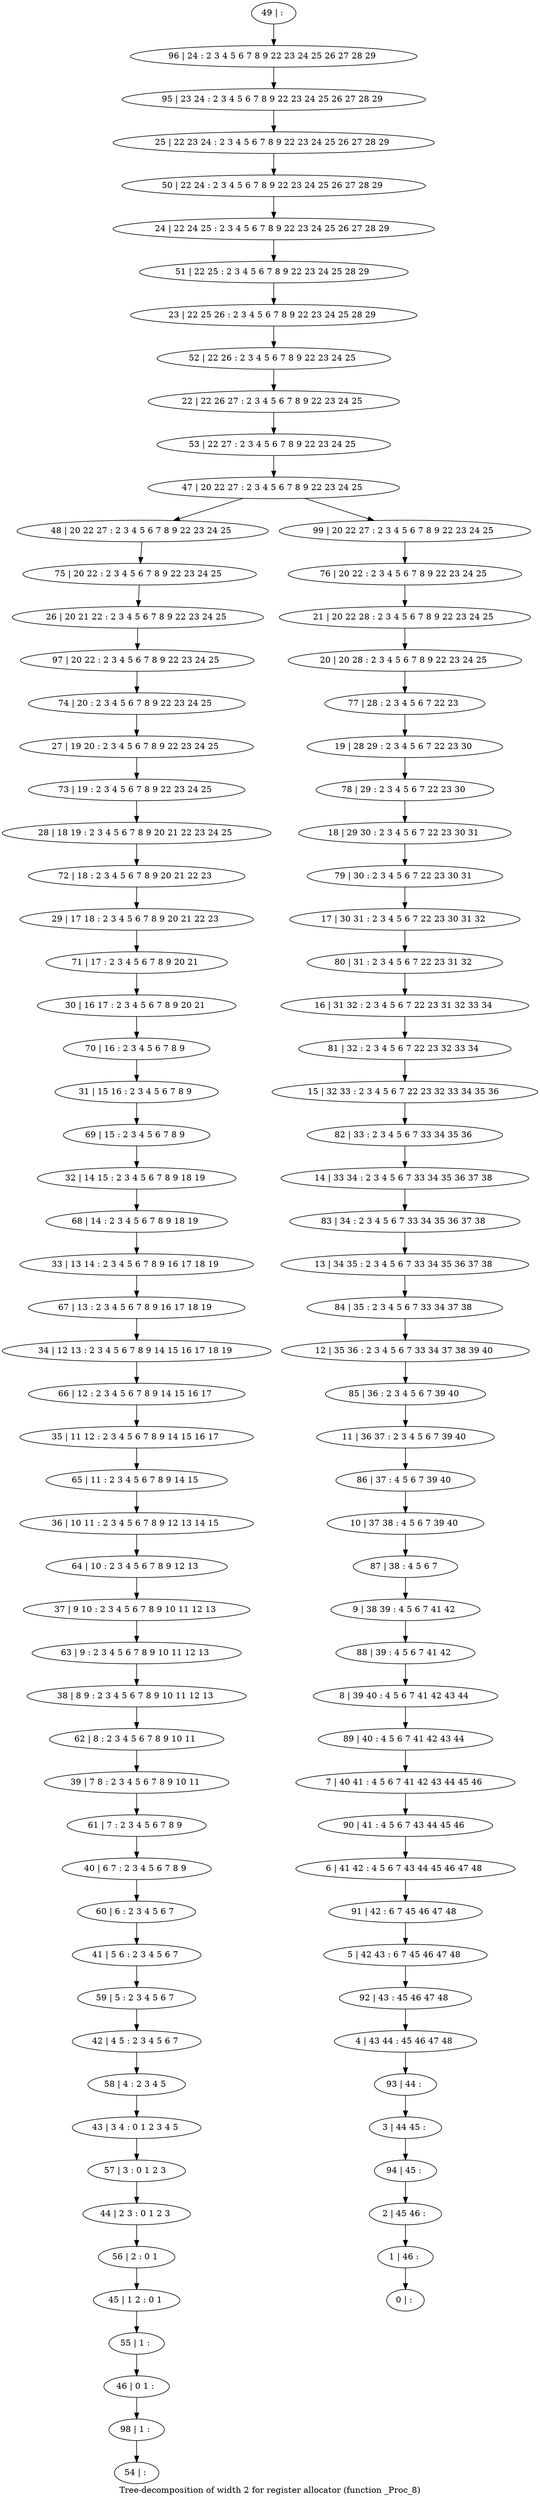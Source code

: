 digraph G {
graph [label="Tree-decomposition of width 2 for register allocator (function _Proc_8)"]
0[label="0 | : "];
1[label="1 | 46 : "];
2[label="2 | 45 46 : "];
3[label="3 | 44 45 : "];
4[label="4 | 43 44 : 45 46 47 48 "];
5[label="5 | 42 43 : 6 7 45 46 47 48 "];
6[label="6 | 41 42 : 4 5 6 7 43 44 45 46 47 48 "];
7[label="7 | 40 41 : 4 5 6 7 41 42 43 44 45 46 "];
8[label="8 | 39 40 : 4 5 6 7 41 42 43 44 "];
9[label="9 | 38 39 : 4 5 6 7 41 42 "];
10[label="10 | 37 38 : 4 5 6 7 39 40 "];
11[label="11 | 36 37 : 2 3 4 5 6 7 39 40 "];
12[label="12 | 35 36 : 2 3 4 5 6 7 33 34 37 38 39 40 "];
13[label="13 | 34 35 : 2 3 4 5 6 7 33 34 35 36 37 38 "];
14[label="14 | 33 34 : 2 3 4 5 6 7 33 34 35 36 37 38 "];
15[label="15 | 32 33 : 2 3 4 5 6 7 22 23 32 33 34 35 36 "];
16[label="16 | 31 32 : 2 3 4 5 6 7 22 23 31 32 33 34 "];
17[label="17 | 30 31 : 2 3 4 5 6 7 22 23 30 31 32 "];
18[label="18 | 29 30 : 2 3 4 5 6 7 22 23 30 31 "];
19[label="19 | 28 29 : 2 3 4 5 6 7 22 23 30 "];
20[label="20 | 20 28 : 2 3 4 5 6 7 8 9 22 23 24 25 "];
21[label="21 | 20 22 28 : 2 3 4 5 6 7 8 9 22 23 24 25 "];
22[label="22 | 22 26 27 : 2 3 4 5 6 7 8 9 22 23 24 25 "];
23[label="23 | 22 25 26 : 2 3 4 5 6 7 8 9 22 23 24 25 28 29 "];
24[label="24 | 22 24 25 : 2 3 4 5 6 7 8 9 22 23 24 25 26 27 28 29 "];
25[label="25 | 22 23 24 : 2 3 4 5 6 7 8 9 22 23 24 25 26 27 28 29 "];
26[label="26 | 20 21 22 : 2 3 4 5 6 7 8 9 22 23 24 25 "];
27[label="27 | 19 20 : 2 3 4 5 6 7 8 9 22 23 24 25 "];
28[label="28 | 18 19 : 2 3 4 5 6 7 8 9 20 21 22 23 24 25 "];
29[label="29 | 17 18 : 2 3 4 5 6 7 8 9 20 21 22 23 "];
30[label="30 | 16 17 : 2 3 4 5 6 7 8 9 20 21 "];
31[label="31 | 15 16 : 2 3 4 5 6 7 8 9 "];
32[label="32 | 14 15 : 2 3 4 5 6 7 8 9 18 19 "];
33[label="33 | 13 14 : 2 3 4 5 6 7 8 9 16 17 18 19 "];
34[label="34 | 12 13 : 2 3 4 5 6 7 8 9 14 15 16 17 18 19 "];
35[label="35 | 11 12 : 2 3 4 5 6 7 8 9 14 15 16 17 "];
36[label="36 | 10 11 : 2 3 4 5 6 7 8 9 12 13 14 15 "];
37[label="37 | 9 10 : 2 3 4 5 6 7 8 9 10 11 12 13 "];
38[label="38 | 8 9 : 2 3 4 5 6 7 8 9 10 11 12 13 "];
39[label="39 | 7 8 : 2 3 4 5 6 7 8 9 10 11 "];
40[label="40 | 6 7 : 2 3 4 5 6 7 8 9 "];
41[label="41 | 5 6 : 2 3 4 5 6 7 "];
42[label="42 | 4 5 : 2 3 4 5 6 7 "];
43[label="43 | 3 4 : 0 1 2 3 4 5 "];
44[label="44 | 2 3 : 0 1 2 3 "];
45[label="45 | 1 2 : 0 1 "];
46[label="46 | 0 1 : "];
47[label="47 | 20 22 27 : 2 3 4 5 6 7 8 9 22 23 24 25 "];
48[label="48 | 20 22 27 : 2 3 4 5 6 7 8 9 22 23 24 25 "];
49[label="49 | : "];
50[label="50 | 22 24 : 2 3 4 5 6 7 8 9 22 23 24 25 26 27 28 29 "];
51[label="51 | 22 25 : 2 3 4 5 6 7 8 9 22 23 24 25 28 29 "];
52[label="52 | 22 26 : 2 3 4 5 6 7 8 9 22 23 24 25 "];
53[label="53 | 22 27 : 2 3 4 5 6 7 8 9 22 23 24 25 "];
54[label="54 | : "];
55[label="55 | 1 : "];
56[label="56 | 2 : 0 1 "];
57[label="57 | 3 : 0 1 2 3 "];
58[label="58 | 4 : 2 3 4 5 "];
59[label="59 | 5 : 2 3 4 5 6 7 "];
60[label="60 | 6 : 2 3 4 5 6 7 "];
61[label="61 | 7 : 2 3 4 5 6 7 8 9 "];
62[label="62 | 8 : 2 3 4 5 6 7 8 9 10 11 "];
63[label="63 | 9 : 2 3 4 5 6 7 8 9 10 11 12 13 "];
64[label="64 | 10 : 2 3 4 5 6 7 8 9 12 13 "];
65[label="65 | 11 : 2 3 4 5 6 7 8 9 14 15 "];
66[label="66 | 12 : 2 3 4 5 6 7 8 9 14 15 16 17 "];
67[label="67 | 13 : 2 3 4 5 6 7 8 9 16 17 18 19 "];
68[label="68 | 14 : 2 3 4 5 6 7 8 9 18 19 "];
69[label="69 | 15 : 2 3 4 5 6 7 8 9 "];
70[label="70 | 16 : 2 3 4 5 6 7 8 9 "];
71[label="71 | 17 : 2 3 4 5 6 7 8 9 20 21 "];
72[label="72 | 18 : 2 3 4 5 6 7 8 9 20 21 22 23 "];
73[label="73 | 19 : 2 3 4 5 6 7 8 9 22 23 24 25 "];
74[label="74 | 20 : 2 3 4 5 6 7 8 9 22 23 24 25 "];
75[label="75 | 20 22 : 2 3 4 5 6 7 8 9 22 23 24 25 "];
76[label="76 | 20 22 : 2 3 4 5 6 7 8 9 22 23 24 25 "];
77[label="77 | 28 : 2 3 4 5 6 7 22 23 "];
78[label="78 | 29 : 2 3 4 5 6 7 22 23 30 "];
79[label="79 | 30 : 2 3 4 5 6 7 22 23 30 31 "];
80[label="80 | 31 : 2 3 4 5 6 7 22 23 31 32 "];
81[label="81 | 32 : 2 3 4 5 6 7 22 23 32 33 34 "];
82[label="82 | 33 : 2 3 4 5 6 7 33 34 35 36 "];
83[label="83 | 34 : 2 3 4 5 6 7 33 34 35 36 37 38 "];
84[label="84 | 35 : 2 3 4 5 6 7 33 34 37 38 "];
85[label="85 | 36 : 2 3 4 5 6 7 39 40 "];
86[label="86 | 37 : 4 5 6 7 39 40 "];
87[label="87 | 38 : 4 5 6 7 "];
88[label="88 | 39 : 4 5 6 7 41 42 "];
89[label="89 | 40 : 4 5 6 7 41 42 43 44 "];
90[label="90 | 41 : 4 5 6 7 43 44 45 46 "];
91[label="91 | 42 : 6 7 45 46 47 48 "];
92[label="92 | 43 : 45 46 47 48 "];
93[label="93 | 44 : "];
94[label="94 | 45 : "];
95[label="95 | 23 24 : 2 3 4 5 6 7 8 9 22 23 24 25 26 27 28 29 "];
96[label="96 | 24 : 2 3 4 5 6 7 8 9 22 23 24 25 26 27 28 29 "];
97[label="97 | 20 22 : 2 3 4 5 6 7 8 9 22 23 24 25 "];
98[label="98 | 1 : "];
99[label="99 | 20 22 27 : 2 3 4 5 6 7 8 9 22 23 24 25 "];
55->46 ;
45->55 ;
56->45 ;
44->56 ;
57->44 ;
43->57 ;
58->43 ;
42->58 ;
59->42 ;
41->59 ;
60->41 ;
40->60 ;
61->40 ;
39->61 ;
62->39 ;
38->62 ;
63->38 ;
37->63 ;
64->37 ;
36->64 ;
65->36 ;
35->65 ;
66->35 ;
34->66 ;
67->34 ;
33->67 ;
68->33 ;
32->68 ;
69->32 ;
31->69 ;
70->31 ;
30->70 ;
71->30 ;
29->71 ;
72->29 ;
28->72 ;
73->28 ;
27->73 ;
74->27 ;
75->26 ;
48->75 ;
97->74 ;
26->97 ;
98->54 ;
46->98 ;
49->96 ;
96->95 ;
95->25 ;
25->50 ;
50->24 ;
24->51 ;
51->23 ;
23->52 ;
52->22 ;
22->53 ;
53->47 ;
76->21 ;
21->20 ;
20->77 ;
77->19 ;
19->78 ;
78->18 ;
18->79 ;
79->17 ;
17->80 ;
80->16 ;
16->81 ;
81->15 ;
15->82 ;
82->14 ;
14->83 ;
83->13 ;
13->84 ;
84->12 ;
12->85 ;
85->11 ;
11->86 ;
86->10 ;
10->87 ;
87->9 ;
9->88 ;
88->8 ;
8->89 ;
89->7 ;
7->90 ;
90->6 ;
6->91 ;
91->5 ;
5->92 ;
92->4 ;
4->93 ;
93->3 ;
3->94 ;
94->2 ;
2->1 ;
1->0 ;
99->76 ;
47->48 ;
47->99 ;
}
